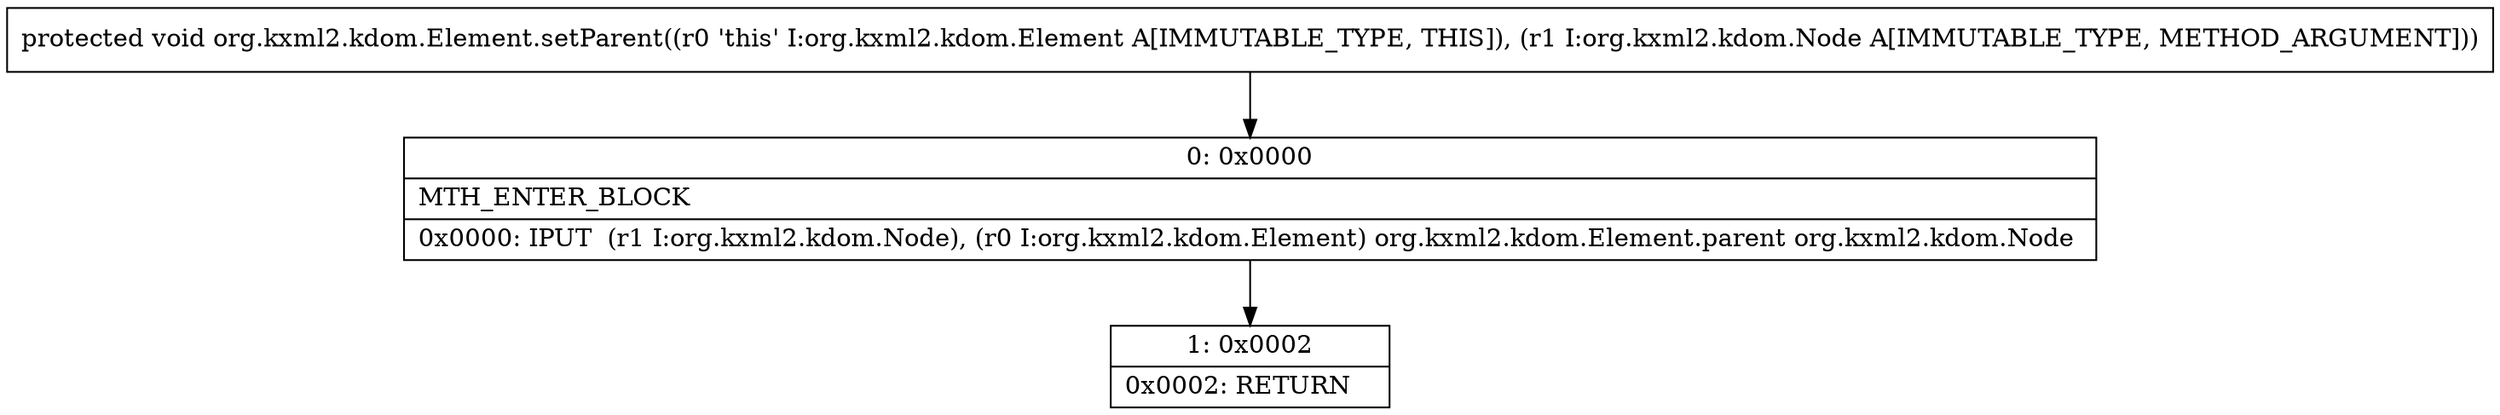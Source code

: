 digraph "CFG fororg.kxml2.kdom.Element.setParent(Lorg\/kxml2\/kdom\/Node;)V" {
Node_0 [shape=record,label="{0\:\ 0x0000|MTH_ENTER_BLOCK\l|0x0000: IPUT  (r1 I:org.kxml2.kdom.Node), (r0 I:org.kxml2.kdom.Element) org.kxml2.kdom.Element.parent org.kxml2.kdom.Node \l}"];
Node_1 [shape=record,label="{1\:\ 0x0002|0x0002: RETURN   \l}"];
MethodNode[shape=record,label="{protected void org.kxml2.kdom.Element.setParent((r0 'this' I:org.kxml2.kdom.Element A[IMMUTABLE_TYPE, THIS]), (r1 I:org.kxml2.kdom.Node A[IMMUTABLE_TYPE, METHOD_ARGUMENT])) }"];
MethodNode -> Node_0;
Node_0 -> Node_1;
}

